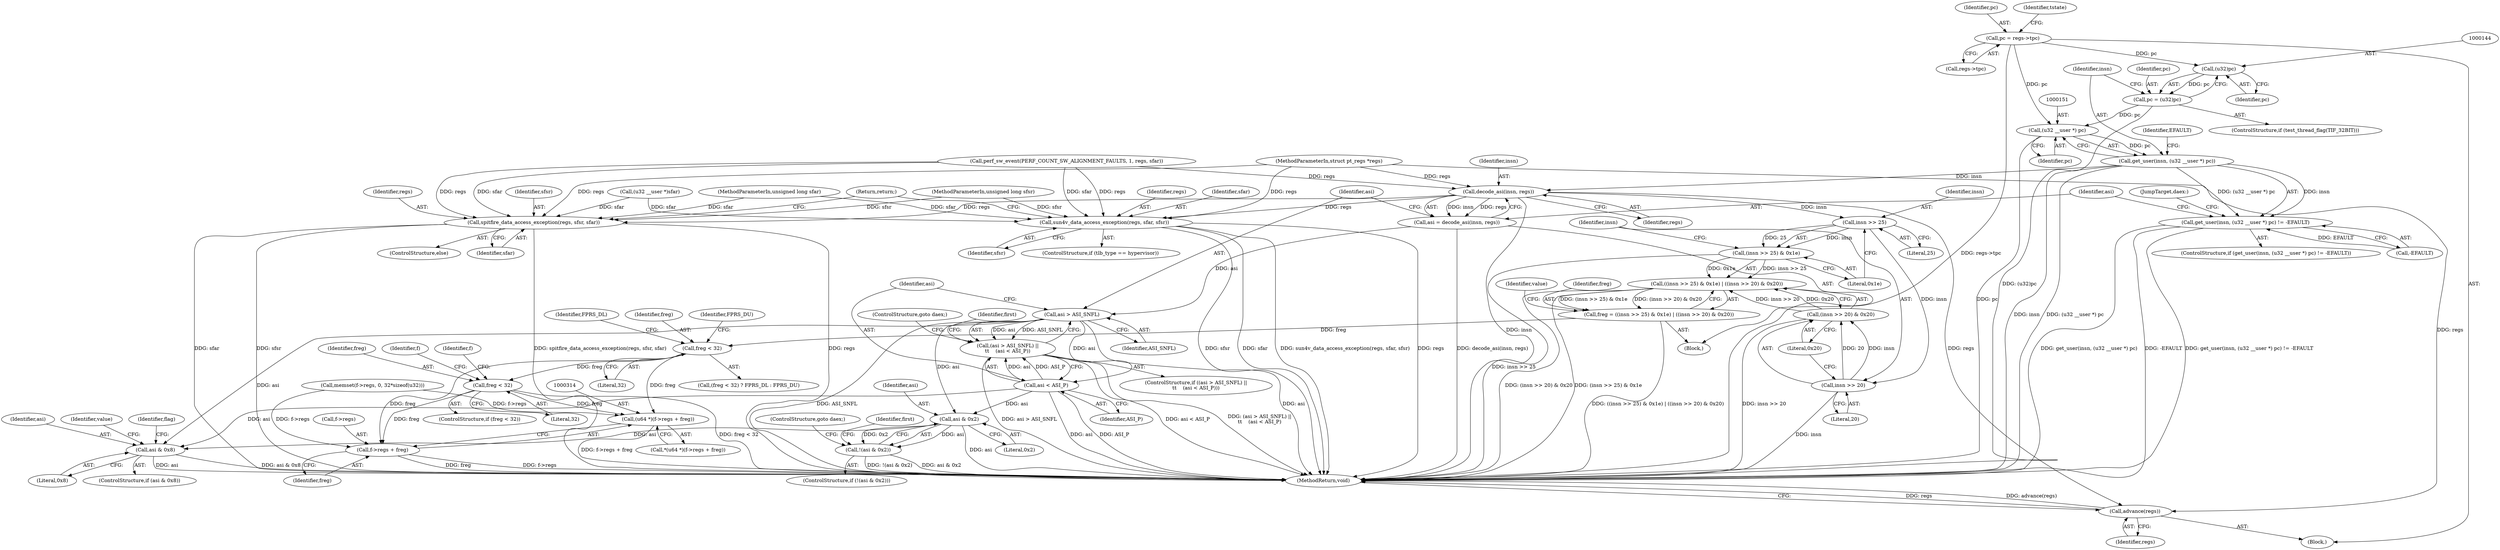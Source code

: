 digraph "0_linux_a8b0ca17b80e92faab46ee7179ba9e99ccb61233_35@pointer" {
"1000107" [label="(Call,pc = regs->tpc)"];
"1000143" [label="(Call,(u32)pc)"];
"1000141" [label="(Call,pc = (u32)pc)"];
"1000150" [label="(Call,(u32 __user *) pc)"];
"1000148" [label="(Call,get_user(insn, (u32 __user *) pc))"];
"1000147" [label="(Call,get_user(insn, (u32 __user *) pc) != -EFAULT)"];
"1000159" [label="(Call,decode_asi(insn, regs))"];
"1000157" [label="(Call,asi = decode_asi(insn, regs))"];
"1000167" [label="(Call,asi > ASI_SNFL)"];
"1000166" [label="(Call,(asi > ASI_SNFL) ||\n\t\t    (asi < ASI_P))"];
"1000170" [label="(Call,asi < ASI_P)"];
"1000203" [label="(Call,asi & 0x2)"];
"1000202" [label="(Call,!(asi & 0x2))"];
"1000236" [label="(Call,asi & 0x8)"];
"1000217" [label="(Call,insn >> 25)"];
"1000216" [label="(Call,(insn >> 25) & 0x1e)"];
"1000215" [label="(Call,((insn >> 25) & 0x1e) | ((insn >> 20) & 0x20))"];
"1000213" [label="(Call,freg = ((insn >> 25) & 0x1e) | ((insn >> 20) & 0x20))"];
"1000247" [label="(Call,freg < 32)"];
"1000287" [label="(Call,freg < 32)"];
"1000313" [label="(Call,(u64 *)(f->regs + freg))"];
"1000315" [label="(Call,f->regs + freg)"];
"1000222" [label="(Call,insn >> 20)"];
"1000221" [label="(Call,(insn >> 20) & 0x20)"];
"1000335" [label="(Call,sun4v_data_access_exception(regs, sfar, sfsr))"];
"1000340" [label="(Call,spitfire_data_access_exception(regs, sfsr, sfar))"];
"1000345" [label="(Call,advance(regs))"];
"1000108" [label="(Identifier,pc)"];
"1000249" [label="(Literal,32)"];
"1000109" [label="(Call,regs->tpc)"];
"1000235" [label="(ControlStructure,if (asi & 0x8))"];
"1000340" [label="(Call,spitfire_data_access_exception(regs, sfsr, sfar))"];
"1000114" [label="(Identifier,tstate)"];
"1000288" [label="(Identifier,freg)"];
"1000286" [label="(ControlStructure,if (freg < 32))"];
"1000345" [label="(Call,advance(regs))"];
"1000175" [label="(Identifier,first)"];
"1000161" [label="(Identifier,regs)"];
"1000158" [label="(Identifier,asi)"];
"1000313" [label="(Call,(u64 *)(f->regs + freg))"];
"1000336" [label="(Identifier,regs)"];
"1000218" [label="(Identifier,insn)"];
"1000330" [label="(JumpTarget,daex:)"];
"1000154" [label="(Identifier,EFAULT)"];
"1000103" [label="(MethodParameterIn,unsigned long sfar)"];
"1000104" [label="(MethodParameterIn,unsigned long sfsr)"];
"1000153" [label="(Call,-EFAULT)"];
"1000290" [label="(Call,memset(f->regs, 0, 32*sizeof(u32)))"];
"1000206" [label="(ControlStructure,goto daex;)"];
"1000102" [label="(MethodParameterIn,struct pt_regs *regs)"];
"1000204" [label="(Identifier,asi)"];
"1000205" [label="(Literal,0x2)"];
"1000236" [label="(Call,asi & 0x8)"];
"1000319" [label="(Identifier,freg)"];
"1000173" [label="(ControlStructure,goto daex;)"];
"1000346" [label="(Identifier,regs)"];
"1000147" [label="(Call,get_user(insn, (u32 __user *) pc) != -EFAULT)"];
"1000150" [label="(Call,(u32 __user *) pc)"];
"1000227" [label="(Identifier,value)"];
"1000216" [label="(Call,(insn >> 25) & 0x1e)"];
"1000159" [label="(Call,decode_asi(insn, regs))"];
"1000246" [label="(Call,(freg < 32) ? FPRS_DL : FPRS_DU)"];
"1000165" [label="(ControlStructure,if ((asi > ASI_SNFL) ||\n\t\t    (asi < ASI_P)))"];
"1000238" [label="(Literal,0x8)"];
"1000224" [label="(Literal,20)"];
"1000172" [label="(Identifier,ASI_P)"];
"1000222" [label="(Call,insn >> 20)"];
"1000217" [label="(Call,insn >> 25)"];
"1000344" [label="(Return,return;)"];
"1000201" [label="(ControlStructure,if (!(asi & 0x2)))"];
"1000169" [label="(Identifier,ASI_SNFL)"];
"1000143" [label="(Call,(u32)pc)"];
"1000160" [label="(Identifier,insn)"];
"1000105" [label="(Block,)"];
"1000292" [label="(Identifier,f)"];
"1000142" [label="(Identifier,pc)"];
"1000312" [label="(Call,*(u64 *)(f->regs + freg))"];
"1000315" [label="(Call,f->regs + freg)"];
"1000237" [label="(Identifier,asi)"];
"1000221" [label="(Call,(insn >> 20) & 0x20)"];
"1000166" [label="(Call,(asi > ASI_SNFL) ||\n\t\t    (asi < ASI_P))"];
"1000240" [label="(Identifier,value)"];
"1000133" [label="(Call,perf_sw_event(PERF_COUNT_SW_ALIGNMENT_FAULTS, 1, regs, sfar))"];
"1000141" [label="(Call,pc = (u32)pc)"];
"1000208" [label="(Identifier,first)"];
"1000342" [label="(Identifier,sfsr)"];
"1000335" [label="(Call,sun4v_data_access_exception(regs, sfar, sfsr))"];
"1000183" [label="(Call,(u32 __user *)sfar)"];
"1000107" [label="(Call,pc = regs->tpc)"];
"1000214" [label="(Identifier,freg)"];
"1000203" [label="(Call,asi & 0x2)"];
"1000316" [label="(Call,f->regs)"];
"1000155" [label="(Block,)"];
"1000171" [label="(Identifier,asi)"];
"1000202" [label="(Call,!(asi & 0x2))"];
"1000248" [label="(Identifier,freg)"];
"1000338" [label="(Identifier,sfsr)"];
"1000146" [label="(ControlStructure,if (get_user(insn, (u32 __user *) pc) != -EFAULT))"];
"1000343" [label="(Identifier,sfar)"];
"1000247" [label="(Call,freg < 32)"];
"1000138" [label="(ControlStructure,if (test_thread_flag(TIF_32BIT)))"];
"1000220" [label="(Literal,0x1e)"];
"1000219" [label="(Literal,25)"];
"1000145" [label="(Identifier,pc)"];
"1000170" [label="(Call,asi < ASI_P)"];
"1000223" [label="(Identifier,insn)"];
"1000303" [label="(Identifier,f)"];
"1000157" [label="(Call,asi = decode_asi(insn, regs))"];
"1000347" [label="(MethodReturn,void)"];
"1000167" [label="(Call,asi > ASI_SNFL)"];
"1000251" [label="(Identifier,FPRS_DU)"];
"1000225" [label="(Literal,0x20)"];
"1000213" [label="(Call,freg = ((insn >> 25) & 0x1e) | ((insn >> 20) & 0x20))"];
"1000168" [label="(Identifier,asi)"];
"1000152" [label="(Identifier,pc)"];
"1000149" [label="(Identifier,insn)"];
"1000287" [label="(Call,freg < 32)"];
"1000339" [label="(ControlStructure,else)"];
"1000289" [label="(Literal,32)"];
"1000337" [label="(Identifier,sfar)"];
"1000341" [label="(Identifier,regs)"];
"1000245" [label="(Identifier,flag)"];
"1000250" [label="(Identifier,FPRS_DL)"];
"1000148" [label="(Call,get_user(insn, (u32 __user *) pc))"];
"1000331" [label="(ControlStructure,if (tlb_type == hypervisor))"];
"1000215" [label="(Call,((insn >> 25) & 0x1e) | ((insn >> 20) & 0x20))"];
"1000107" -> "1000105"  [label="AST: "];
"1000107" -> "1000109"  [label="CFG: "];
"1000108" -> "1000107"  [label="AST: "];
"1000109" -> "1000107"  [label="AST: "];
"1000114" -> "1000107"  [label="CFG: "];
"1000107" -> "1000347"  [label="DDG: regs->tpc"];
"1000107" -> "1000143"  [label="DDG: pc"];
"1000107" -> "1000150"  [label="DDG: pc"];
"1000143" -> "1000141"  [label="AST: "];
"1000143" -> "1000145"  [label="CFG: "];
"1000144" -> "1000143"  [label="AST: "];
"1000145" -> "1000143"  [label="AST: "];
"1000141" -> "1000143"  [label="CFG: "];
"1000143" -> "1000141"  [label="DDG: pc"];
"1000141" -> "1000138"  [label="AST: "];
"1000142" -> "1000141"  [label="AST: "];
"1000149" -> "1000141"  [label="CFG: "];
"1000141" -> "1000347"  [label="DDG: (u32)pc"];
"1000141" -> "1000150"  [label="DDG: pc"];
"1000150" -> "1000148"  [label="AST: "];
"1000150" -> "1000152"  [label="CFG: "];
"1000151" -> "1000150"  [label="AST: "];
"1000152" -> "1000150"  [label="AST: "];
"1000148" -> "1000150"  [label="CFG: "];
"1000150" -> "1000347"  [label="DDG: pc"];
"1000150" -> "1000148"  [label="DDG: pc"];
"1000148" -> "1000147"  [label="AST: "];
"1000149" -> "1000148"  [label="AST: "];
"1000154" -> "1000148"  [label="CFG: "];
"1000148" -> "1000347"  [label="DDG: insn"];
"1000148" -> "1000347"  [label="DDG: (u32 __user *) pc"];
"1000148" -> "1000147"  [label="DDG: insn"];
"1000148" -> "1000147"  [label="DDG: (u32 __user *) pc"];
"1000148" -> "1000159"  [label="DDG: insn"];
"1000147" -> "1000146"  [label="AST: "];
"1000147" -> "1000153"  [label="CFG: "];
"1000153" -> "1000147"  [label="AST: "];
"1000158" -> "1000147"  [label="CFG: "];
"1000330" -> "1000147"  [label="CFG: "];
"1000147" -> "1000347"  [label="DDG: get_user(insn, (u32 __user *) pc)"];
"1000147" -> "1000347"  [label="DDG: -EFAULT"];
"1000147" -> "1000347"  [label="DDG: get_user(insn, (u32 __user *) pc) != -EFAULT"];
"1000153" -> "1000147"  [label="DDG: EFAULT"];
"1000159" -> "1000157"  [label="AST: "];
"1000159" -> "1000161"  [label="CFG: "];
"1000160" -> "1000159"  [label="AST: "];
"1000161" -> "1000159"  [label="AST: "];
"1000157" -> "1000159"  [label="CFG: "];
"1000159" -> "1000347"  [label="DDG: insn"];
"1000159" -> "1000157"  [label="DDG: insn"];
"1000159" -> "1000157"  [label="DDG: regs"];
"1000133" -> "1000159"  [label="DDG: regs"];
"1000102" -> "1000159"  [label="DDG: regs"];
"1000159" -> "1000217"  [label="DDG: insn"];
"1000159" -> "1000335"  [label="DDG: regs"];
"1000159" -> "1000340"  [label="DDG: regs"];
"1000159" -> "1000345"  [label="DDG: regs"];
"1000157" -> "1000155"  [label="AST: "];
"1000158" -> "1000157"  [label="AST: "];
"1000168" -> "1000157"  [label="CFG: "];
"1000157" -> "1000347"  [label="DDG: decode_asi(insn, regs)"];
"1000157" -> "1000167"  [label="DDG: asi"];
"1000167" -> "1000166"  [label="AST: "];
"1000167" -> "1000169"  [label="CFG: "];
"1000168" -> "1000167"  [label="AST: "];
"1000169" -> "1000167"  [label="AST: "];
"1000171" -> "1000167"  [label="CFG: "];
"1000166" -> "1000167"  [label="CFG: "];
"1000167" -> "1000347"  [label="DDG: asi"];
"1000167" -> "1000347"  [label="DDG: ASI_SNFL"];
"1000167" -> "1000166"  [label="DDG: asi"];
"1000167" -> "1000166"  [label="DDG: ASI_SNFL"];
"1000167" -> "1000170"  [label="DDG: asi"];
"1000167" -> "1000203"  [label="DDG: asi"];
"1000167" -> "1000236"  [label="DDG: asi"];
"1000166" -> "1000165"  [label="AST: "];
"1000166" -> "1000170"  [label="CFG: "];
"1000170" -> "1000166"  [label="AST: "];
"1000173" -> "1000166"  [label="CFG: "];
"1000175" -> "1000166"  [label="CFG: "];
"1000166" -> "1000347"  [label="DDG: (asi > ASI_SNFL) ||\n\t\t    (asi < ASI_P)"];
"1000166" -> "1000347"  [label="DDG: asi > ASI_SNFL"];
"1000166" -> "1000347"  [label="DDG: asi < ASI_P"];
"1000170" -> "1000166"  [label="DDG: asi"];
"1000170" -> "1000166"  [label="DDG: ASI_P"];
"1000170" -> "1000172"  [label="CFG: "];
"1000171" -> "1000170"  [label="AST: "];
"1000172" -> "1000170"  [label="AST: "];
"1000170" -> "1000347"  [label="DDG: ASI_P"];
"1000170" -> "1000347"  [label="DDG: asi"];
"1000170" -> "1000203"  [label="DDG: asi"];
"1000170" -> "1000236"  [label="DDG: asi"];
"1000203" -> "1000202"  [label="AST: "];
"1000203" -> "1000205"  [label="CFG: "];
"1000204" -> "1000203"  [label="AST: "];
"1000205" -> "1000203"  [label="AST: "];
"1000202" -> "1000203"  [label="CFG: "];
"1000203" -> "1000347"  [label="DDG: asi"];
"1000203" -> "1000202"  [label="DDG: asi"];
"1000203" -> "1000202"  [label="DDG: 0x2"];
"1000203" -> "1000236"  [label="DDG: asi"];
"1000202" -> "1000201"  [label="AST: "];
"1000206" -> "1000202"  [label="CFG: "];
"1000208" -> "1000202"  [label="CFG: "];
"1000202" -> "1000347"  [label="DDG: asi & 0x2"];
"1000202" -> "1000347"  [label="DDG: !(asi & 0x2)"];
"1000236" -> "1000235"  [label="AST: "];
"1000236" -> "1000238"  [label="CFG: "];
"1000237" -> "1000236"  [label="AST: "];
"1000238" -> "1000236"  [label="AST: "];
"1000240" -> "1000236"  [label="CFG: "];
"1000245" -> "1000236"  [label="CFG: "];
"1000236" -> "1000347"  [label="DDG: asi"];
"1000236" -> "1000347"  [label="DDG: asi & 0x8"];
"1000217" -> "1000216"  [label="AST: "];
"1000217" -> "1000219"  [label="CFG: "];
"1000218" -> "1000217"  [label="AST: "];
"1000219" -> "1000217"  [label="AST: "];
"1000220" -> "1000217"  [label="CFG: "];
"1000217" -> "1000216"  [label="DDG: insn"];
"1000217" -> "1000216"  [label="DDG: 25"];
"1000217" -> "1000222"  [label="DDG: insn"];
"1000216" -> "1000215"  [label="AST: "];
"1000216" -> "1000220"  [label="CFG: "];
"1000220" -> "1000216"  [label="AST: "];
"1000223" -> "1000216"  [label="CFG: "];
"1000216" -> "1000347"  [label="DDG: insn >> 25"];
"1000216" -> "1000215"  [label="DDG: insn >> 25"];
"1000216" -> "1000215"  [label="DDG: 0x1e"];
"1000215" -> "1000213"  [label="AST: "];
"1000215" -> "1000221"  [label="CFG: "];
"1000221" -> "1000215"  [label="AST: "];
"1000213" -> "1000215"  [label="CFG: "];
"1000215" -> "1000347"  [label="DDG: (insn >> 20) & 0x20"];
"1000215" -> "1000347"  [label="DDG: (insn >> 25) & 0x1e"];
"1000215" -> "1000213"  [label="DDG: (insn >> 25) & 0x1e"];
"1000215" -> "1000213"  [label="DDG: (insn >> 20) & 0x20"];
"1000221" -> "1000215"  [label="DDG: insn >> 20"];
"1000221" -> "1000215"  [label="DDG: 0x20"];
"1000213" -> "1000155"  [label="AST: "];
"1000214" -> "1000213"  [label="AST: "];
"1000227" -> "1000213"  [label="CFG: "];
"1000213" -> "1000347"  [label="DDG: ((insn >> 25) & 0x1e) | ((insn >> 20) & 0x20)"];
"1000213" -> "1000247"  [label="DDG: freg"];
"1000247" -> "1000246"  [label="AST: "];
"1000247" -> "1000249"  [label="CFG: "];
"1000248" -> "1000247"  [label="AST: "];
"1000249" -> "1000247"  [label="AST: "];
"1000250" -> "1000247"  [label="CFG: "];
"1000251" -> "1000247"  [label="CFG: "];
"1000247" -> "1000287"  [label="DDG: freg"];
"1000247" -> "1000313"  [label="DDG: freg"];
"1000247" -> "1000315"  [label="DDG: freg"];
"1000287" -> "1000286"  [label="AST: "];
"1000287" -> "1000289"  [label="CFG: "];
"1000288" -> "1000287"  [label="AST: "];
"1000289" -> "1000287"  [label="AST: "];
"1000292" -> "1000287"  [label="CFG: "];
"1000303" -> "1000287"  [label="CFG: "];
"1000287" -> "1000347"  [label="DDG: freg < 32"];
"1000287" -> "1000313"  [label="DDG: freg"];
"1000287" -> "1000315"  [label="DDG: freg"];
"1000313" -> "1000312"  [label="AST: "];
"1000313" -> "1000315"  [label="CFG: "];
"1000314" -> "1000313"  [label="AST: "];
"1000315" -> "1000313"  [label="AST: "];
"1000312" -> "1000313"  [label="CFG: "];
"1000313" -> "1000347"  [label="DDG: f->regs + freg"];
"1000290" -> "1000313"  [label="DDG: f->regs"];
"1000315" -> "1000319"  [label="CFG: "];
"1000316" -> "1000315"  [label="AST: "];
"1000319" -> "1000315"  [label="AST: "];
"1000315" -> "1000347"  [label="DDG: f->regs"];
"1000315" -> "1000347"  [label="DDG: freg"];
"1000290" -> "1000315"  [label="DDG: f->regs"];
"1000222" -> "1000221"  [label="AST: "];
"1000222" -> "1000224"  [label="CFG: "];
"1000223" -> "1000222"  [label="AST: "];
"1000224" -> "1000222"  [label="AST: "];
"1000225" -> "1000222"  [label="CFG: "];
"1000222" -> "1000347"  [label="DDG: insn"];
"1000222" -> "1000221"  [label="DDG: insn"];
"1000222" -> "1000221"  [label="DDG: 20"];
"1000221" -> "1000225"  [label="CFG: "];
"1000225" -> "1000221"  [label="AST: "];
"1000221" -> "1000347"  [label="DDG: insn >> 20"];
"1000335" -> "1000331"  [label="AST: "];
"1000335" -> "1000338"  [label="CFG: "];
"1000336" -> "1000335"  [label="AST: "];
"1000337" -> "1000335"  [label="AST: "];
"1000338" -> "1000335"  [label="AST: "];
"1000344" -> "1000335"  [label="CFG: "];
"1000335" -> "1000347"  [label="DDG: regs"];
"1000335" -> "1000347"  [label="DDG: sfsr"];
"1000335" -> "1000347"  [label="DDG: sfar"];
"1000335" -> "1000347"  [label="DDG: sun4v_data_access_exception(regs, sfar, sfsr)"];
"1000133" -> "1000335"  [label="DDG: regs"];
"1000133" -> "1000335"  [label="DDG: sfar"];
"1000102" -> "1000335"  [label="DDG: regs"];
"1000183" -> "1000335"  [label="DDG: sfar"];
"1000103" -> "1000335"  [label="DDG: sfar"];
"1000104" -> "1000335"  [label="DDG: sfsr"];
"1000340" -> "1000339"  [label="AST: "];
"1000340" -> "1000343"  [label="CFG: "];
"1000341" -> "1000340"  [label="AST: "];
"1000342" -> "1000340"  [label="AST: "];
"1000343" -> "1000340"  [label="AST: "];
"1000344" -> "1000340"  [label="CFG: "];
"1000340" -> "1000347"  [label="DDG: sfar"];
"1000340" -> "1000347"  [label="DDG: sfsr"];
"1000340" -> "1000347"  [label="DDG: spitfire_data_access_exception(regs, sfsr, sfar)"];
"1000340" -> "1000347"  [label="DDG: regs"];
"1000133" -> "1000340"  [label="DDG: regs"];
"1000133" -> "1000340"  [label="DDG: sfar"];
"1000102" -> "1000340"  [label="DDG: regs"];
"1000104" -> "1000340"  [label="DDG: sfsr"];
"1000183" -> "1000340"  [label="DDG: sfar"];
"1000103" -> "1000340"  [label="DDG: sfar"];
"1000345" -> "1000105"  [label="AST: "];
"1000345" -> "1000346"  [label="CFG: "];
"1000346" -> "1000345"  [label="AST: "];
"1000347" -> "1000345"  [label="CFG: "];
"1000345" -> "1000347"  [label="DDG: regs"];
"1000345" -> "1000347"  [label="DDG: advance(regs)"];
"1000102" -> "1000345"  [label="DDG: regs"];
}
